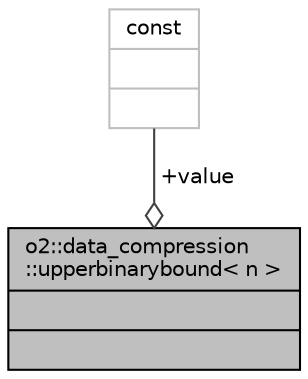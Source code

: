 digraph "o2::data_compression::upperbinarybound&lt; n &gt;"
{
 // INTERACTIVE_SVG=YES
  bgcolor="transparent";
  edge [fontname="Helvetica",fontsize="10",labelfontname="Helvetica",labelfontsize="10"];
  node [fontname="Helvetica",fontsize="10",shape=record];
  Node1 [label="{o2::data_compression\l::upperbinarybound\< n \>\n||}",height=0.2,width=0.4,color="black", fillcolor="grey75", style="filled", fontcolor="black"];
  Node2 -> Node1 [color="grey25",fontsize="10",style="solid",label=" +value" ,arrowhead="odiamond",fontname="Helvetica"];
  Node2 [label="{const\n||}",height=0.2,width=0.4,color="grey75"];
}
